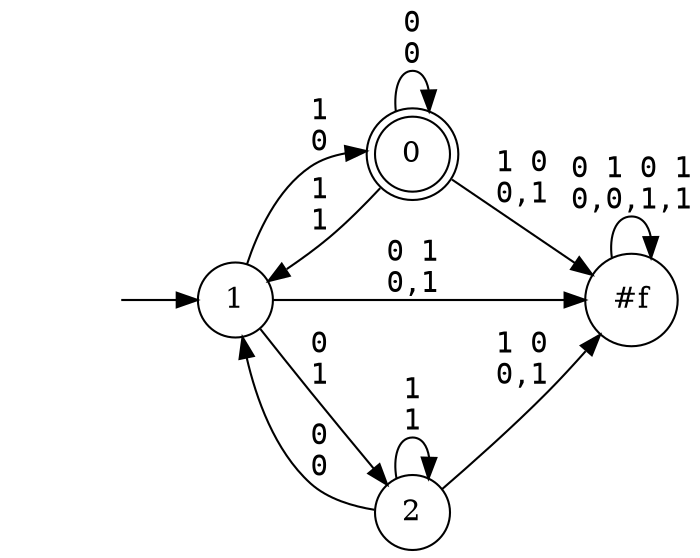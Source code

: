 digraph G {
rankdir="LR";edge[fontname=Courier];
node[shape=circle];
"#entry#"[shape=none label=""];
"0"[shape=doublecircle];
"#entry#"->"1"
"1"->"#f"[label="0 1\n0,1"];
"1"->"0"[label="1\n0"];
"1"->"2"[label="0\n1"];
"#f"->"#f"[label="0 1 0 1\n0,0,1,1"];
"0"->"0"[label="0\n0"];
"0"->"#f"[label="1 0\n0,1"];
"0"->"1"[label="1\n1"];
"2"->"1"[label="0\n0"];
"2"->"#f"[label="1 0\n0,1"];
"2"->"2"[label="1\n1"];
}
